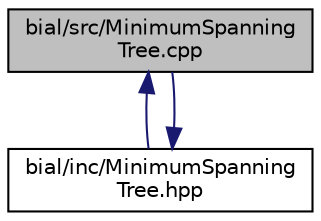 digraph "bial/src/MinimumSpanningTree.cpp"
{
  edge [fontname="Helvetica",fontsize="10",labelfontname="Helvetica",labelfontsize="10"];
  node [fontname="Helvetica",fontsize="10",shape=record];
  Node1 [label="bial/src/MinimumSpanning\lTree.cpp",height=0.2,width=0.4,color="black", fillcolor="grey75", style="filled", fontcolor="black"];
  Node1 -> Node2 [dir="back",color="midnightblue",fontsize="10",style="solid",fontname="Helvetica"];
  Node2 [label="bial/inc/MinimumSpanning\lTree.hpp",height=0.2,width=0.4,color="black", fillcolor="white", style="filled",URL="$_minimum_spanning_tree_8hpp.html",tooltip="Content: Minimum spanning tree class   Description: Minimum spanning three algorithm.   Future add-on&#39;s: Instead of fixed bucket size, use adaptive bucket size, according to the minimum distance in the feature space. "];
  Node2 -> Node1 [dir="back",color="midnightblue",fontsize="10",style="solid",fontname="Helvetica"];
}
